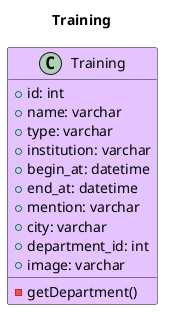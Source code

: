 @startuml

title: Training

class Training #E4C3FE {
    +id: int
    +name: varchar
    +type: varchar
    +institution: varchar
    +begin_at: datetime
    +end_at: datetime
    +mention: varchar
    +city: varchar
    +department_id: int
    +image: varchar

    -getDepartment()
}

@enduml